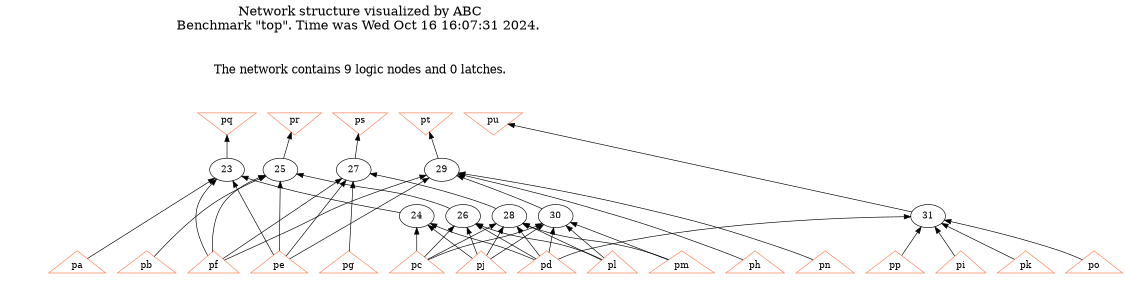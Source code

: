 # Network structure generated by ABC

digraph network {
size = "7.5,10";
center = true;
edge [dir = back];

{
  node [shape = plaintext];
  edge [style = invis];
  LevelTitle1 [label=""];
  LevelTitle2 [label=""];
  Level3 [label = ""];
  Level2 [label = ""];
  Level1 [label = ""];
  Level0 [label = ""];
  LevelTitle1 ->  LevelTitle2 ->  Level3 ->  Level2 ->  Level1 ->  Level0;
}

{
  rank = same;
  LevelTitle1;
  title1 [shape=plaintext,
          fontsize=20,
          fontname = "Times-Roman",
          label="Network structure visualized by ABC\nBenchmark \"top\". Time was Wed Oct 16 16:07:31 2024. "
         ];
}

{
  rank = same;
  LevelTitle2;
  title2 [shape=plaintext,
          fontsize=18,
          fontname = "Times-Roman",
          label="The network contains 9 logic nodes and 0 latches.\n"
         ];
}

{
  rank = same;
  Level3;
  Node17 [label = "pq", shape = invtriangle, color = coral, fillcolor = coral];
  Node18 [label = "pr", shape = invtriangle, color = coral, fillcolor = coral];
  Node19 [label = "ps", shape = invtriangle, color = coral, fillcolor = coral];
  Node20 [label = "pt", shape = invtriangle, color = coral, fillcolor = coral];
  Node21 [label = "pu", shape = invtriangle, color = coral, fillcolor = coral];
}

{
  rank = same;
  Level2;
  Node23 [label = "23\n", shape = ellipse];
  Node25 [label = "25\n", shape = ellipse];
  Node27 [label = "27\n", shape = ellipse];
  Node29 [label = "29\n", shape = ellipse];
}

{
  rank = same;
  Level1;
  Node24 [label = "24\n", shape = ellipse];
  Node26 [label = "26\n", shape = ellipse];
  Node28 [label = "28\n", shape = ellipse];
  Node30 [label = "30\n", shape = ellipse];
  Node31 [label = "31\n", shape = ellipse];
}

{
  rank = same;
  Level0;
  Node1 [label = "pp", shape = triangle, color = coral, fillcolor = coral];
  Node2 [label = "pa", shape = triangle, color = coral, fillcolor = coral];
  Node3 [label = "pb", shape = triangle, color = coral, fillcolor = coral];
  Node4 [label = "pc", shape = triangle, color = coral, fillcolor = coral];
  Node5 [label = "pd", shape = triangle, color = coral, fillcolor = coral];
  Node6 [label = "pe", shape = triangle, color = coral, fillcolor = coral];
  Node7 [label = "pf", shape = triangle, color = coral, fillcolor = coral];
  Node8 [label = "pg", shape = triangle, color = coral, fillcolor = coral];
  Node9 [label = "ph", shape = triangle, color = coral, fillcolor = coral];
  Node10 [label = "pi", shape = triangle, color = coral, fillcolor = coral];
  Node11 [label = "pj", shape = triangle, color = coral, fillcolor = coral];
  Node12 [label = "pk", shape = triangle, color = coral, fillcolor = coral];
  Node13 [label = "pl", shape = triangle, color = coral, fillcolor = coral];
  Node14 [label = "pm", shape = triangle, color = coral, fillcolor = coral];
  Node15 [label = "pn", shape = triangle, color = coral, fillcolor = coral];
  Node16 [label = "po", shape = triangle, color = coral, fillcolor = coral];
}

title1 -> title2 [style = invis];
title2 -> Node17 [style = invis];
title2 -> Node18 [style = invis];
title2 -> Node19 [style = invis];
title2 -> Node20 [style = invis];
title2 -> Node21 [style = invis];
Node17 -> Node18 [style = invis];
Node18 -> Node19 [style = invis];
Node19 -> Node20 [style = invis];
Node20 -> Node21 [style = invis];
Node17 -> Node23 [style = solid];
Node18 -> Node25 [style = solid];
Node19 -> Node27 [style = solid];
Node20 -> Node29 [style = solid];
Node21 -> Node31 [style = solid];
Node23 -> Node24 [style = solid];
Node23 -> Node2 [style = solid];
Node23 -> Node6 [style = solid];
Node23 -> Node7 [style = solid];
Node24 -> Node4 [style = solid];
Node24 -> Node5 [style = solid];
Node24 -> Node11 [style = solid];
Node25 -> Node26 [style = solid];
Node25 -> Node3 [style = solid];
Node25 -> Node6 [style = solid];
Node25 -> Node7 [style = solid];
Node26 -> Node4 [style = solid];
Node26 -> Node5 [style = solid];
Node26 -> Node11 [style = solid];
Node26 -> Node13 [style = solid];
Node27 -> Node28 [style = solid];
Node27 -> Node6 [style = solid];
Node27 -> Node7 [style = solid];
Node27 -> Node8 [style = solid];
Node28 -> Node4 [style = solid];
Node28 -> Node5 [style = solid];
Node28 -> Node11 [style = solid];
Node28 -> Node13 [style = solid];
Node28 -> Node14 [style = solid];
Node29 -> Node30 [style = solid];
Node29 -> Node6 [style = solid];
Node29 -> Node7 [style = solid];
Node29 -> Node9 [style = solid];
Node29 -> Node15 [style = solid];
Node30 -> Node4 [style = solid];
Node30 -> Node5 [style = solid];
Node30 -> Node11 [style = solid];
Node30 -> Node13 [style = solid];
Node30 -> Node14 [style = solid];
Node31 -> Node1 [style = solid];
Node31 -> Node5 [style = solid];
Node31 -> Node10 [style = solid];
Node31 -> Node12 [style = solid];
Node31 -> Node16 [style = solid];
}

